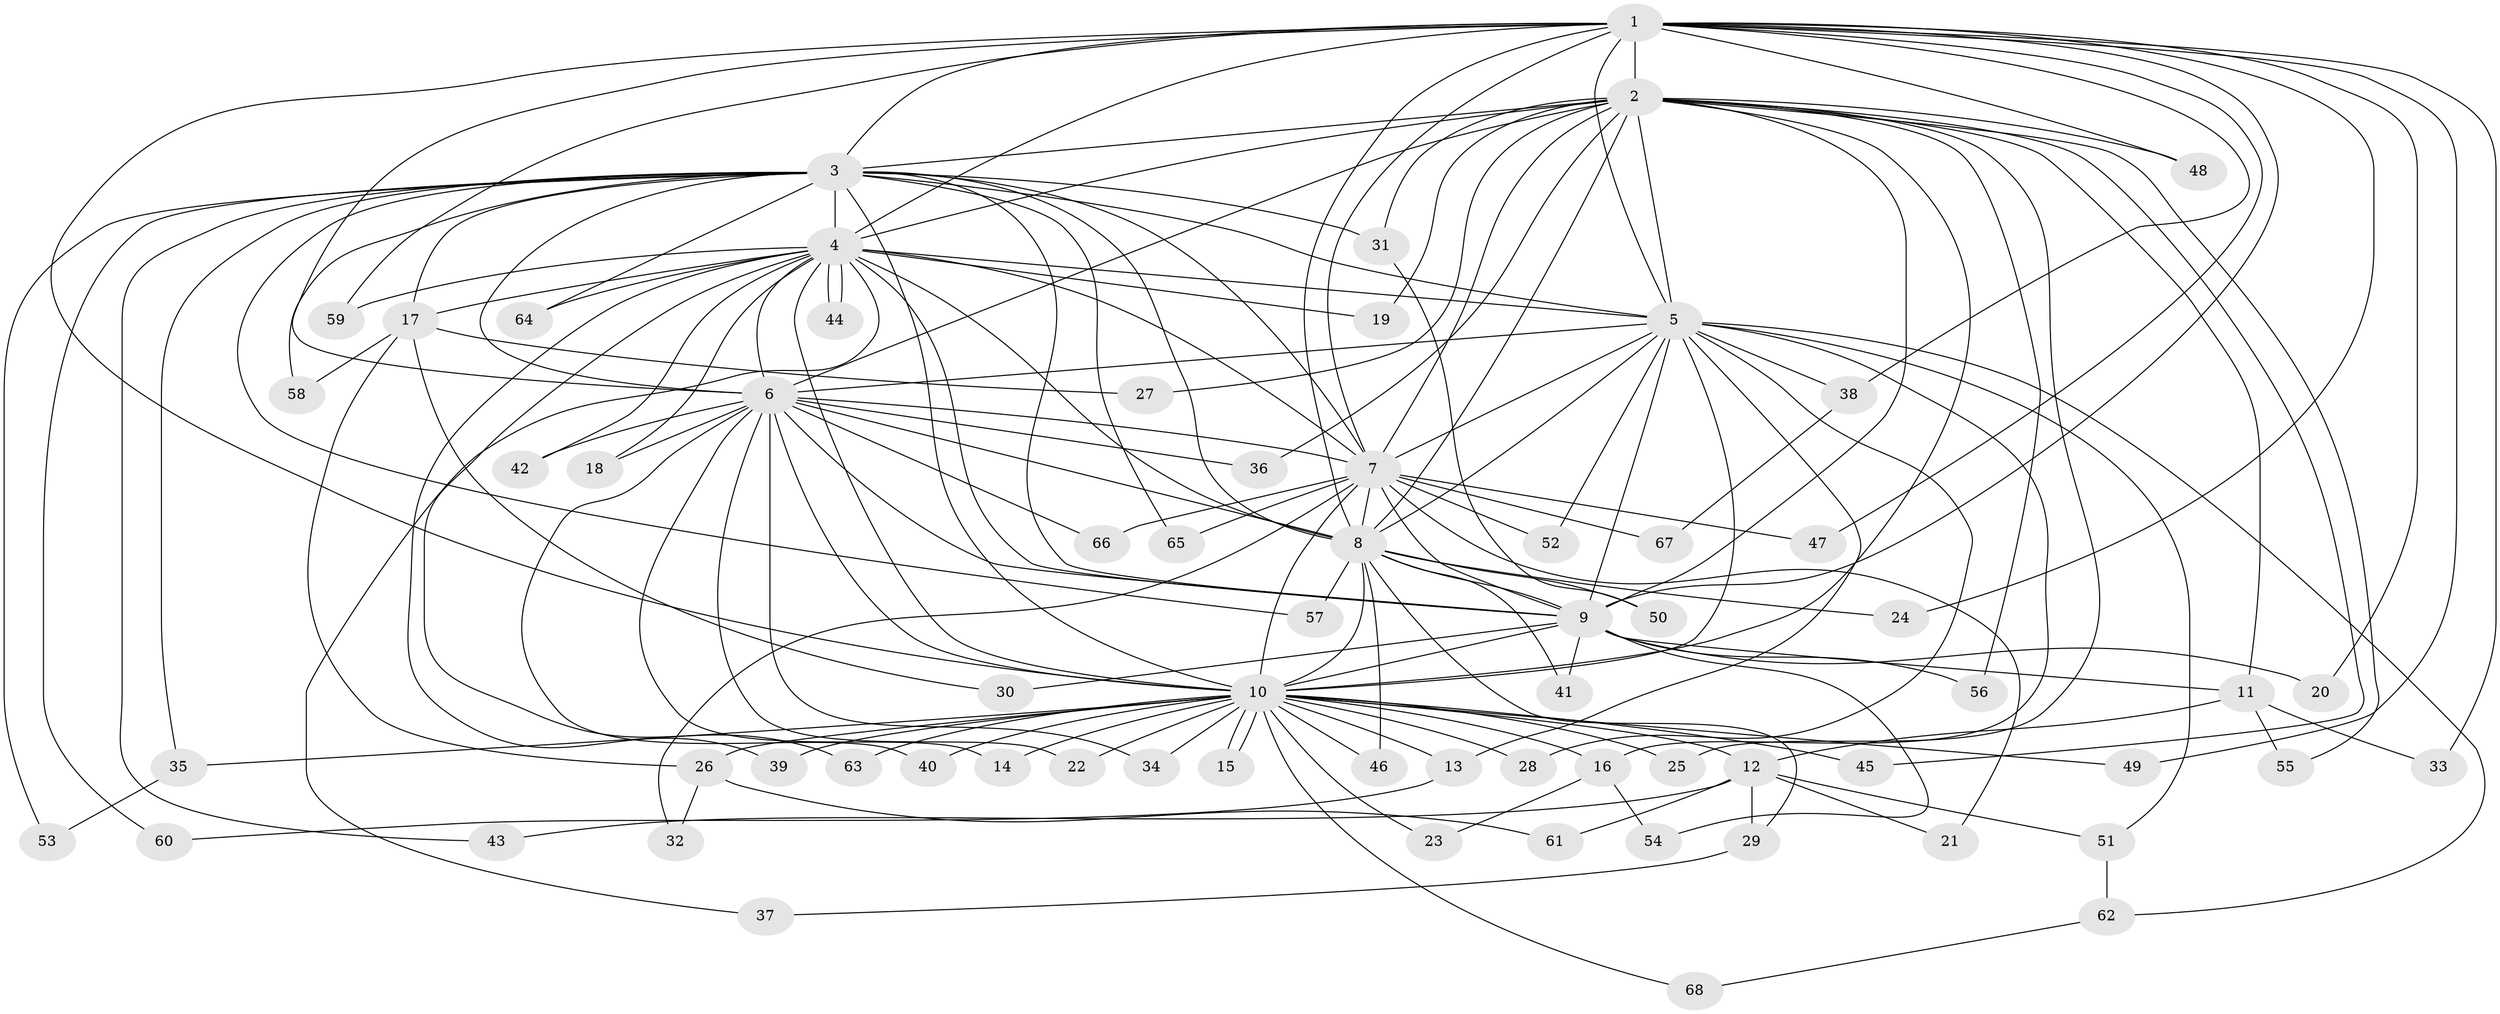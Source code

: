 // coarse degree distribution, {8: 0.047619047619047616, 11: 0.047619047619047616, 7: 0.14285714285714285, 13: 0.047619047619047616, 12: 0.047619047619047616, 10: 0.14285714285714285, 4: 0.047619047619047616, 9: 0.047619047619047616, 3: 0.09523809523809523, 2: 0.23809523809523808, 1: 0.09523809523809523}
// Generated by graph-tools (version 1.1) at 2025/49/03/04/25 22:49:58]
// undirected, 68 vertices, 161 edges
graph export_dot {
  node [color=gray90,style=filled];
  1;
  2;
  3;
  4;
  5;
  6;
  7;
  8;
  9;
  10;
  11;
  12;
  13;
  14;
  15;
  16;
  17;
  18;
  19;
  20;
  21;
  22;
  23;
  24;
  25;
  26;
  27;
  28;
  29;
  30;
  31;
  32;
  33;
  34;
  35;
  36;
  37;
  38;
  39;
  40;
  41;
  42;
  43;
  44;
  45;
  46;
  47;
  48;
  49;
  50;
  51;
  52;
  53;
  54;
  55;
  56;
  57;
  58;
  59;
  60;
  61;
  62;
  63;
  64;
  65;
  66;
  67;
  68;
  1 -- 2;
  1 -- 3;
  1 -- 4;
  1 -- 5;
  1 -- 6;
  1 -- 7;
  1 -- 8;
  1 -- 9;
  1 -- 10;
  1 -- 20;
  1 -- 24;
  1 -- 33;
  1 -- 38;
  1 -- 47;
  1 -- 48;
  1 -- 49;
  1 -- 59;
  2 -- 3;
  2 -- 4;
  2 -- 5;
  2 -- 6;
  2 -- 7;
  2 -- 8;
  2 -- 9;
  2 -- 10;
  2 -- 11;
  2 -- 19;
  2 -- 25;
  2 -- 27;
  2 -- 31;
  2 -- 36;
  2 -- 45;
  2 -- 48;
  2 -- 55;
  2 -- 56;
  3 -- 4;
  3 -- 5;
  3 -- 6;
  3 -- 7;
  3 -- 8;
  3 -- 9;
  3 -- 10;
  3 -- 17;
  3 -- 31;
  3 -- 35;
  3 -- 43;
  3 -- 53;
  3 -- 57;
  3 -- 58;
  3 -- 60;
  3 -- 64;
  3 -- 65;
  4 -- 5;
  4 -- 6;
  4 -- 7;
  4 -- 8;
  4 -- 9;
  4 -- 10;
  4 -- 17;
  4 -- 18;
  4 -- 19;
  4 -- 37;
  4 -- 39;
  4 -- 42;
  4 -- 44;
  4 -- 44;
  4 -- 59;
  4 -- 63;
  4 -- 64;
  5 -- 6;
  5 -- 7;
  5 -- 8;
  5 -- 9;
  5 -- 10;
  5 -- 13;
  5 -- 16;
  5 -- 28;
  5 -- 38;
  5 -- 51;
  5 -- 52;
  5 -- 62;
  6 -- 7;
  6 -- 8;
  6 -- 9;
  6 -- 10;
  6 -- 14;
  6 -- 18;
  6 -- 22;
  6 -- 34;
  6 -- 36;
  6 -- 40;
  6 -- 42;
  6 -- 66;
  7 -- 8;
  7 -- 9;
  7 -- 10;
  7 -- 21;
  7 -- 32;
  7 -- 47;
  7 -- 52;
  7 -- 65;
  7 -- 66;
  7 -- 67;
  8 -- 9;
  8 -- 10;
  8 -- 24;
  8 -- 29;
  8 -- 41;
  8 -- 46;
  8 -- 50;
  8 -- 57;
  9 -- 10;
  9 -- 11;
  9 -- 20;
  9 -- 30;
  9 -- 41;
  9 -- 54;
  9 -- 56;
  10 -- 12;
  10 -- 13;
  10 -- 14;
  10 -- 15;
  10 -- 15;
  10 -- 16;
  10 -- 22;
  10 -- 23;
  10 -- 25;
  10 -- 26;
  10 -- 28;
  10 -- 34;
  10 -- 35;
  10 -- 39;
  10 -- 40;
  10 -- 45;
  10 -- 46;
  10 -- 49;
  10 -- 63;
  10 -- 68;
  11 -- 12;
  11 -- 33;
  11 -- 55;
  12 -- 21;
  12 -- 29;
  12 -- 43;
  12 -- 51;
  12 -- 61;
  13 -- 60;
  16 -- 23;
  16 -- 54;
  17 -- 26;
  17 -- 27;
  17 -- 30;
  17 -- 58;
  26 -- 32;
  26 -- 61;
  29 -- 37;
  31 -- 50;
  35 -- 53;
  38 -- 67;
  51 -- 62;
  62 -- 68;
}
